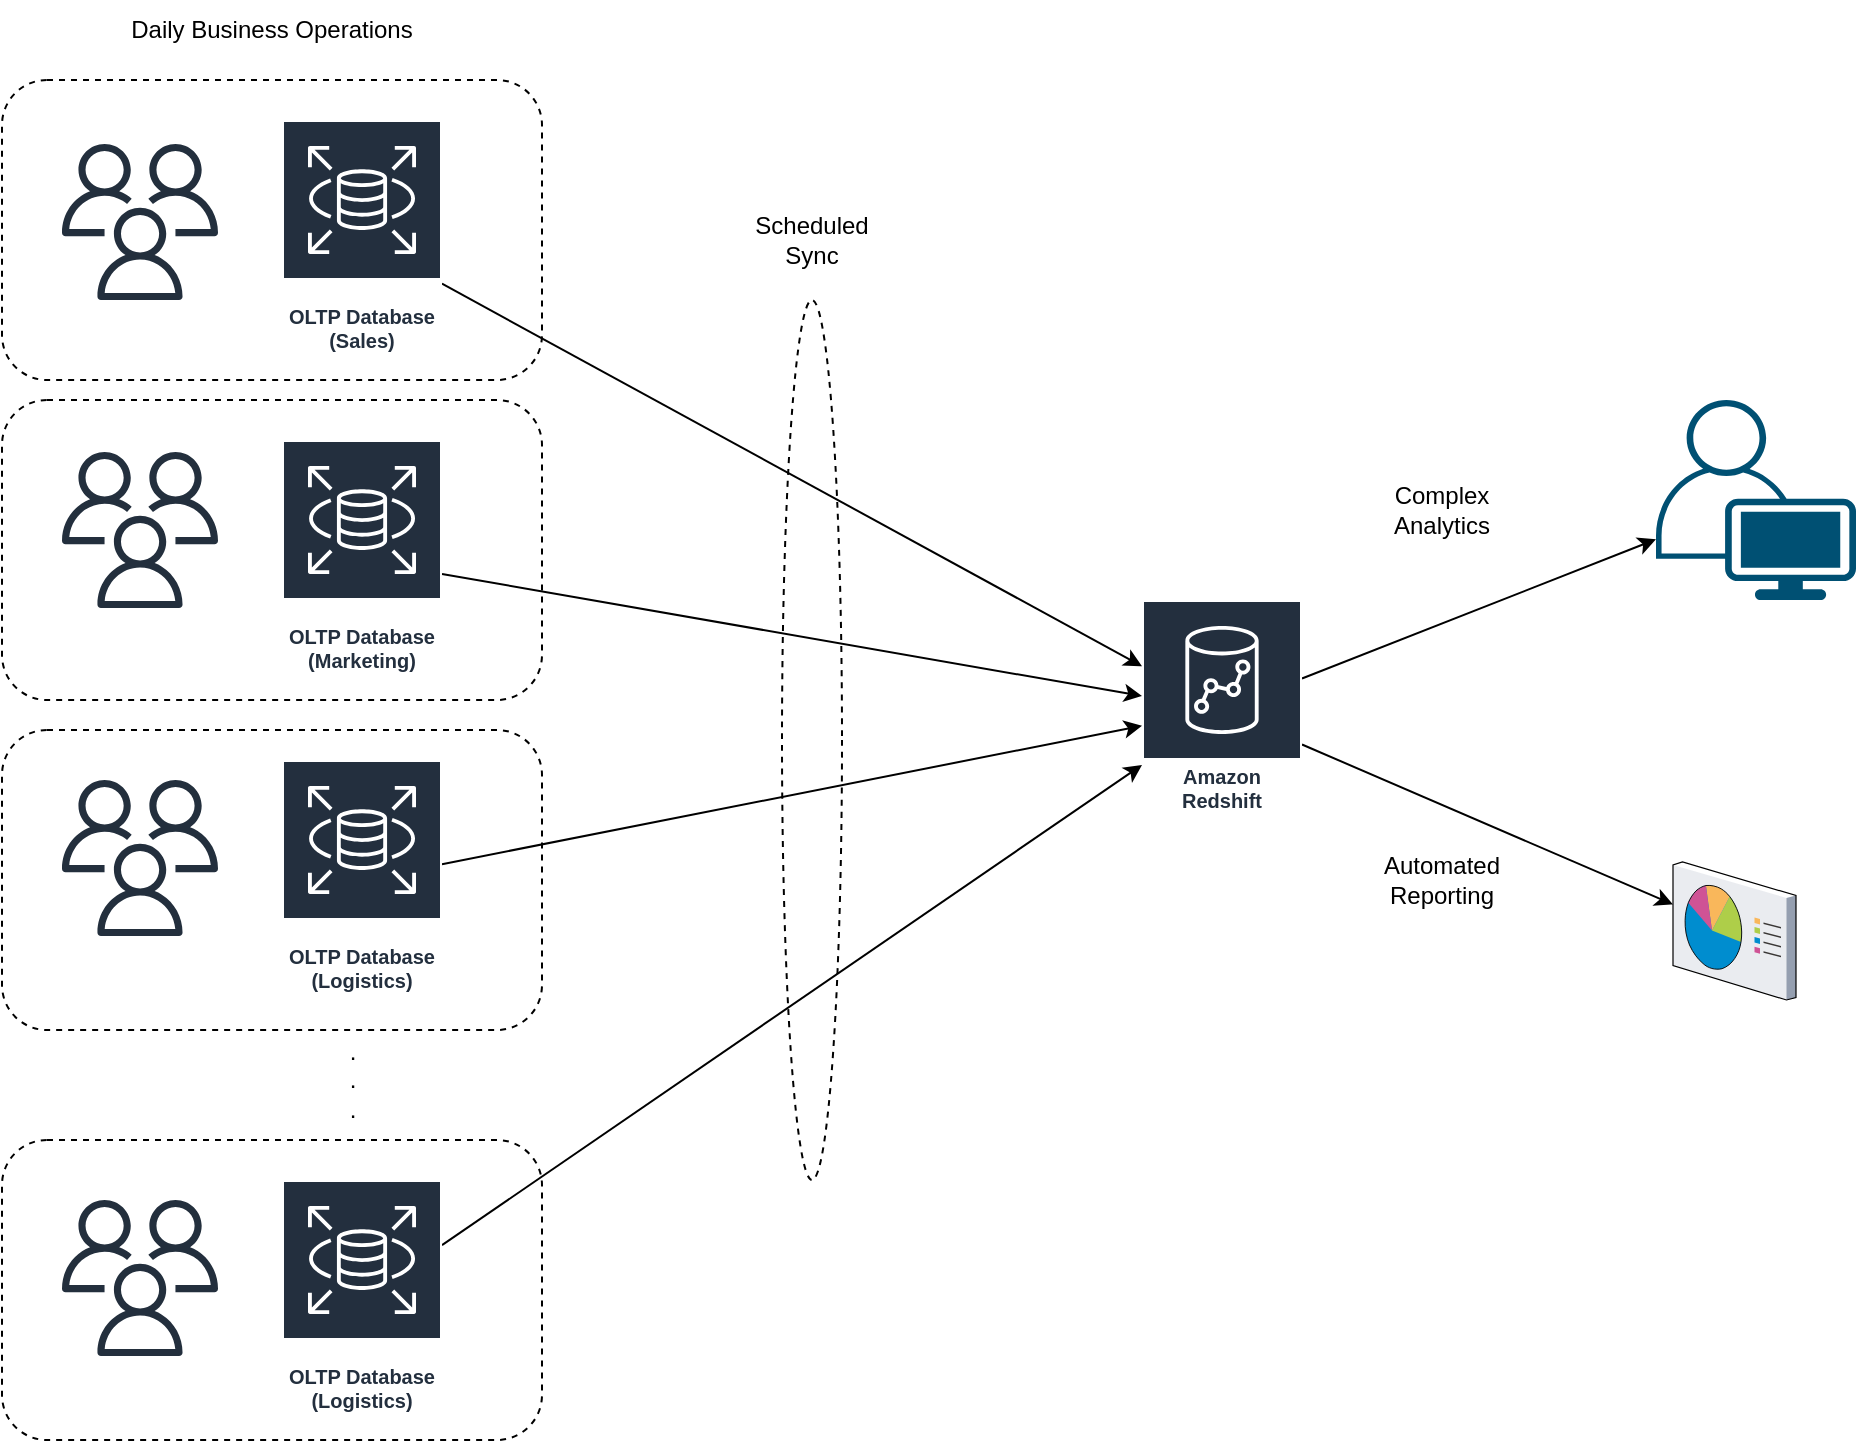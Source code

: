 <mxfile version="20.2.8" type="github">
  <diagram id="G0EadhJeuNanMjFExjNU" name="Page-1">
    <mxGraphModel dx="1298" dy="658" grid="1" gridSize="10" guides="1" tooltips="1" connect="1" arrows="1" fold="1" page="1" pageScale="1" pageWidth="827" pageHeight="1169" math="0" shadow="0">
      <root>
        <mxCell id="0" />
        <mxCell id="1" parent="0" />
        <mxCell id="mn8tNYRDq0jIZV5DTbgO-18" style="edgeStyle=none;rounded=0;orthogonalLoop=1;jettySize=auto;html=1;" edge="1" parent="1" source="mn8tNYRDq0jIZV5DTbgO-4" target="mn8tNYRDq0jIZV5DTbgO-16">
          <mxGeometry relative="1" as="geometry" />
        </mxCell>
        <mxCell id="mn8tNYRDq0jIZV5DTbgO-19" style="edgeStyle=none;rounded=0;orthogonalLoop=1;jettySize=auto;html=1;" edge="1" parent="1" source="mn8tNYRDq0jIZV5DTbgO-4" target="mn8tNYRDq0jIZV5DTbgO-14">
          <mxGeometry relative="1" as="geometry" />
        </mxCell>
        <mxCell id="mn8tNYRDq0jIZV5DTbgO-4" value="Amazon Redshift" style="sketch=0;outlineConnect=0;fontColor=#232F3E;gradientColor=none;strokeColor=#ffffff;fillColor=#232F3E;dashed=0;verticalLabelPosition=middle;verticalAlign=bottom;align=center;html=1;whiteSpace=wrap;fontSize=10;fontStyle=1;spacing=3;shape=mxgraph.aws4.productIcon;prIcon=mxgraph.aws4.redshift;" vertex="1" parent="1">
          <mxGeometry x="570" y="310" width="80" height="110" as="geometry" />
        </mxCell>
        <mxCell id="mn8tNYRDq0jIZV5DTbgO-10" style="rounded=0;orthogonalLoop=1;jettySize=auto;html=1;" edge="1" parent="1" source="mn8tNYRDq0jIZV5DTbgO-5" target="mn8tNYRDq0jIZV5DTbgO-4">
          <mxGeometry relative="1" as="geometry">
            <mxPoint x="570" y="370" as="targetPoint" />
          </mxGeometry>
        </mxCell>
        <mxCell id="mn8tNYRDq0jIZV5DTbgO-5" value="OLTP Database (Sales)" style="sketch=0;outlineConnect=0;fontColor=#232F3E;gradientColor=none;strokeColor=#ffffff;fillColor=#232F3E;dashed=0;verticalLabelPosition=middle;verticalAlign=bottom;align=center;html=1;whiteSpace=wrap;fontSize=10;fontStyle=1;spacing=3;shape=mxgraph.aws4.productIcon;prIcon=mxgraph.aws4.rds;" vertex="1" parent="1">
          <mxGeometry x="140" y="70" width="80" height="120" as="geometry" />
        </mxCell>
        <mxCell id="mn8tNYRDq0jIZV5DTbgO-11" style="edgeStyle=none;rounded=0;orthogonalLoop=1;jettySize=auto;html=1;" edge="1" parent="1" source="mn8tNYRDq0jIZV5DTbgO-6" target="mn8tNYRDq0jIZV5DTbgO-4">
          <mxGeometry relative="1" as="geometry" />
        </mxCell>
        <mxCell id="mn8tNYRDq0jIZV5DTbgO-6" value="OLTP Database (Marketing)" style="sketch=0;outlineConnect=0;fontColor=#232F3E;gradientColor=none;strokeColor=#ffffff;fillColor=#232F3E;dashed=0;verticalLabelPosition=middle;verticalAlign=bottom;align=center;html=1;whiteSpace=wrap;fontSize=10;fontStyle=1;spacing=3;shape=mxgraph.aws4.productIcon;prIcon=mxgraph.aws4.rds;" vertex="1" parent="1">
          <mxGeometry x="140" y="230" width="80" height="120" as="geometry" />
        </mxCell>
        <mxCell id="mn8tNYRDq0jIZV5DTbgO-12" style="edgeStyle=none;rounded=0;orthogonalLoop=1;jettySize=auto;html=1;" edge="1" parent="1" source="mn8tNYRDq0jIZV5DTbgO-7" target="mn8tNYRDq0jIZV5DTbgO-4">
          <mxGeometry relative="1" as="geometry" />
        </mxCell>
        <mxCell id="mn8tNYRDq0jIZV5DTbgO-7" value="OLTP Database (Logistics)" style="sketch=0;outlineConnect=0;fontColor=#232F3E;gradientColor=none;strokeColor=#ffffff;fillColor=#232F3E;dashed=0;verticalLabelPosition=middle;verticalAlign=bottom;align=center;html=1;whiteSpace=wrap;fontSize=10;fontStyle=1;spacing=3;shape=mxgraph.aws4.productIcon;prIcon=mxgraph.aws4.rds;" vertex="1" parent="1">
          <mxGeometry x="140" y="390" width="80" height="120" as="geometry" />
        </mxCell>
        <mxCell id="mn8tNYRDq0jIZV5DTbgO-13" style="edgeStyle=none;rounded=0;orthogonalLoop=1;jettySize=auto;html=1;" edge="1" parent="1" source="mn8tNYRDq0jIZV5DTbgO-8" target="mn8tNYRDq0jIZV5DTbgO-4">
          <mxGeometry relative="1" as="geometry" />
        </mxCell>
        <mxCell id="mn8tNYRDq0jIZV5DTbgO-8" value="OLTP Database (Logistics)" style="sketch=0;outlineConnect=0;fontColor=#232F3E;gradientColor=none;strokeColor=#ffffff;fillColor=#232F3E;dashed=0;verticalLabelPosition=middle;verticalAlign=bottom;align=center;html=1;whiteSpace=wrap;fontSize=10;fontStyle=1;spacing=3;shape=mxgraph.aws4.productIcon;prIcon=mxgraph.aws4.rds;" vertex="1" parent="1">
          <mxGeometry x="140" y="600" width="80" height="120" as="geometry" />
        </mxCell>
        <mxCell id="mn8tNYRDq0jIZV5DTbgO-9" value=".&lt;br&gt;.&lt;br&gt;." style="text;html=1;align=center;verticalAlign=middle;resizable=0;points=[];autosize=1;strokeColor=none;fillColor=none;" vertex="1" parent="1">
          <mxGeometry x="160" y="520" width="30" height="60" as="geometry" />
        </mxCell>
        <mxCell id="mn8tNYRDq0jIZV5DTbgO-14" value="" style="verticalLabelPosition=bottom;sketch=0;aspect=fixed;html=1;verticalAlign=top;strokeColor=none;align=center;outlineConnect=0;shape=mxgraph.citrix.reporting;" vertex="1" parent="1">
          <mxGeometry x="835.5" y="441" width="61.5" height="69" as="geometry" />
        </mxCell>
        <mxCell id="mn8tNYRDq0jIZV5DTbgO-16" value="" style="points=[[0.35,0,0],[0.98,0.51,0],[1,0.71,0],[0.67,1,0],[0,0.795,0],[0,0.65,0]];verticalLabelPosition=bottom;sketch=0;html=1;verticalAlign=top;aspect=fixed;align=center;pointerEvents=1;shape=mxgraph.cisco19.user;fillColor=#005073;strokeColor=none;" vertex="1" parent="1">
          <mxGeometry x="827" y="210" width="100" height="100" as="geometry" />
        </mxCell>
        <mxCell id="mn8tNYRDq0jIZV5DTbgO-22" value="" style="ellipse;whiteSpace=wrap;html=1;dashed=1;fillColor=none;" vertex="1" parent="1">
          <mxGeometry x="390" y="160" width="30" height="440" as="geometry" />
        </mxCell>
        <mxCell id="mn8tNYRDq0jIZV5DTbgO-24" value="Scheduled Sync" style="text;html=1;strokeColor=none;fillColor=none;align=center;verticalAlign=middle;whiteSpace=wrap;rounded=0;dashed=1;" vertex="1" parent="1">
          <mxGeometry x="375" y="115" width="60" height="30" as="geometry" />
        </mxCell>
        <mxCell id="mn8tNYRDq0jIZV5DTbgO-26" value="Automated Reporting" style="text;html=1;strokeColor=none;fillColor=none;align=center;verticalAlign=middle;whiteSpace=wrap;rounded=0;dashed=1;" vertex="1" parent="1">
          <mxGeometry x="690" y="435" width="60" height="30" as="geometry" />
        </mxCell>
        <mxCell id="mn8tNYRDq0jIZV5DTbgO-27" value="Complex Analytics" style="text;html=1;strokeColor=none;fillColor=none;align=center;verticalAlign=middle;whiteSpace=wrap;rounded=0;dashed=1;" vertex="1" parent="1">
          <mxGeometry x="690" y="250" width="60" height="30" as="geometry" />
        </mxCell>
        <mxCell id="mn8tNYRDq0jIZV5DTbgO-28" value="" style="rounded=1;whiteSpace=wrap;html=1;dashed=1;fillColor=none;" vertex="1" parent="1">
          <mxGeometry y="50" width="270" height="150" as="geometry" />
        </mxCell>
        <mxCell id="mn8tNYRDq0jIZV5DTbgO-30" value="" style="rounded=1;whiteSpace=wrap;html=1;dashed=1;fillColor=none;" vertex="1" parent="1">
          <mxGeometry y="210" width="270" height="150" as="geometry" />
        </mxCell>
        <mxCell id="mn8tNYRDq0jIZV5DTbgO-32" value="" style="rounded=1;whiteSpace=wrap;html=1;dashed=1;fillColor=none;" vertex="1" parent="1">
          <mxGeometry y="375" width="270" height="150" as="geometry" />
        </mxCell>
        <mxCell id="mn8tNYRDq0jIZV5DTbgO-34" value="" style="rounded=1;whiteSpace=wrap;html=1;dashed=1;fillColor=none;" vertex="1" parent="1">
          <mxGeometry y="580" width="270" height="150" as="geometry" />
        </mxCell>
        <mxCell id="mn8tNYRDq0jIZV5DTbgO-36" value="" style="sketch=0;outlineConnect=0;fontColor=#232F3E;gradientColor=none;fillColor=#232F3D;strokeColor=none;dashed=0;verticalLabelPosition=bottom;verticalAlign=top;align=center;html=1;fontSize=12;fontStyle=0;aspect=fixed;pointerEvents=1;shape=mxgraph.aws4.users;" vertex="1" parent="1">
          <mxGeometry x="30" y="82" width="78" height="78" as="geometry" />
        </mxCell>
        <mxCell id="mn8tNYRDq0jIZV5DTbgO-37" value="" style="sketch=0;outlineConnect=0;fontColor=#232F3E;gradientColor=none;fillColor=#232F3D;strokeColor=none;dashed=0;verticalLabelPosition=bottom;verticalAlign=top;align=center;html=1;fontSize=12;fontStyle=0;aspect=fixed;pointerEvents=1;shape=mxgraph.aws4.users;" vertex="1" parent="1">
          <mxGeometry x="30" y="236" width="78" height="78" as="geometry" />
        </mxCell>
        <mxCell id="mn8tNYRDq0jIZV5DTbgO-38" value="" style="sketch=0;outlineConnect=0;fontColor=#232F3E;gradientColor=none;fillColor=#232F3D;strokeColor=none;dashed=0;verticalLabelPosition=bottom;verticalAlign=top;align=center;html=1;fontSize=12;fontStyle=0;aspect=fixed;pointerEvents=1;shape=mxgraph.aws4.users;" vertex="1" parent="1">
          <mxGeometry x="30" y="400" width="78" height="78" as="geometry" />
        </mxCell>
        <mxCell id="mn8tNYRDq0jIZV5DTbgO-39" value="" style="sketch=0;outlineConnect=0;fontColor=#232F3E;gradientColor=none;fillColor=#232F3D;strokeColor=none;dashed=0;verticalLabelPosition=bottom;verticalAlign=top;align=center;html=1;fontSize=12;fontStyle=0;aspect=fixed;pointerEvents=1;shape=mxgraph.aws4.users;" vertex="1" parent="1">
          <mxGeometry x="30" y="610" width="78" height="78" as="geometry" />
        </mxCell>
        <mxCell id="mn8tNYRDq0jIZV5DTbgO-42" value="Daily Business Operations" style="text;html=1;strokeColor=none;fillColor=none;align=center;verticalAlign=middle;whiteSpace=wrap;rounded=0;dashed=1;" vertex="1" parent="1">
          <mxGeometry x="30" y="10" width="210" height="30" as="geometry" />
        </mxCell>
      </root>
    </mxGraphModel>
  </diagram>
</mxfile>
